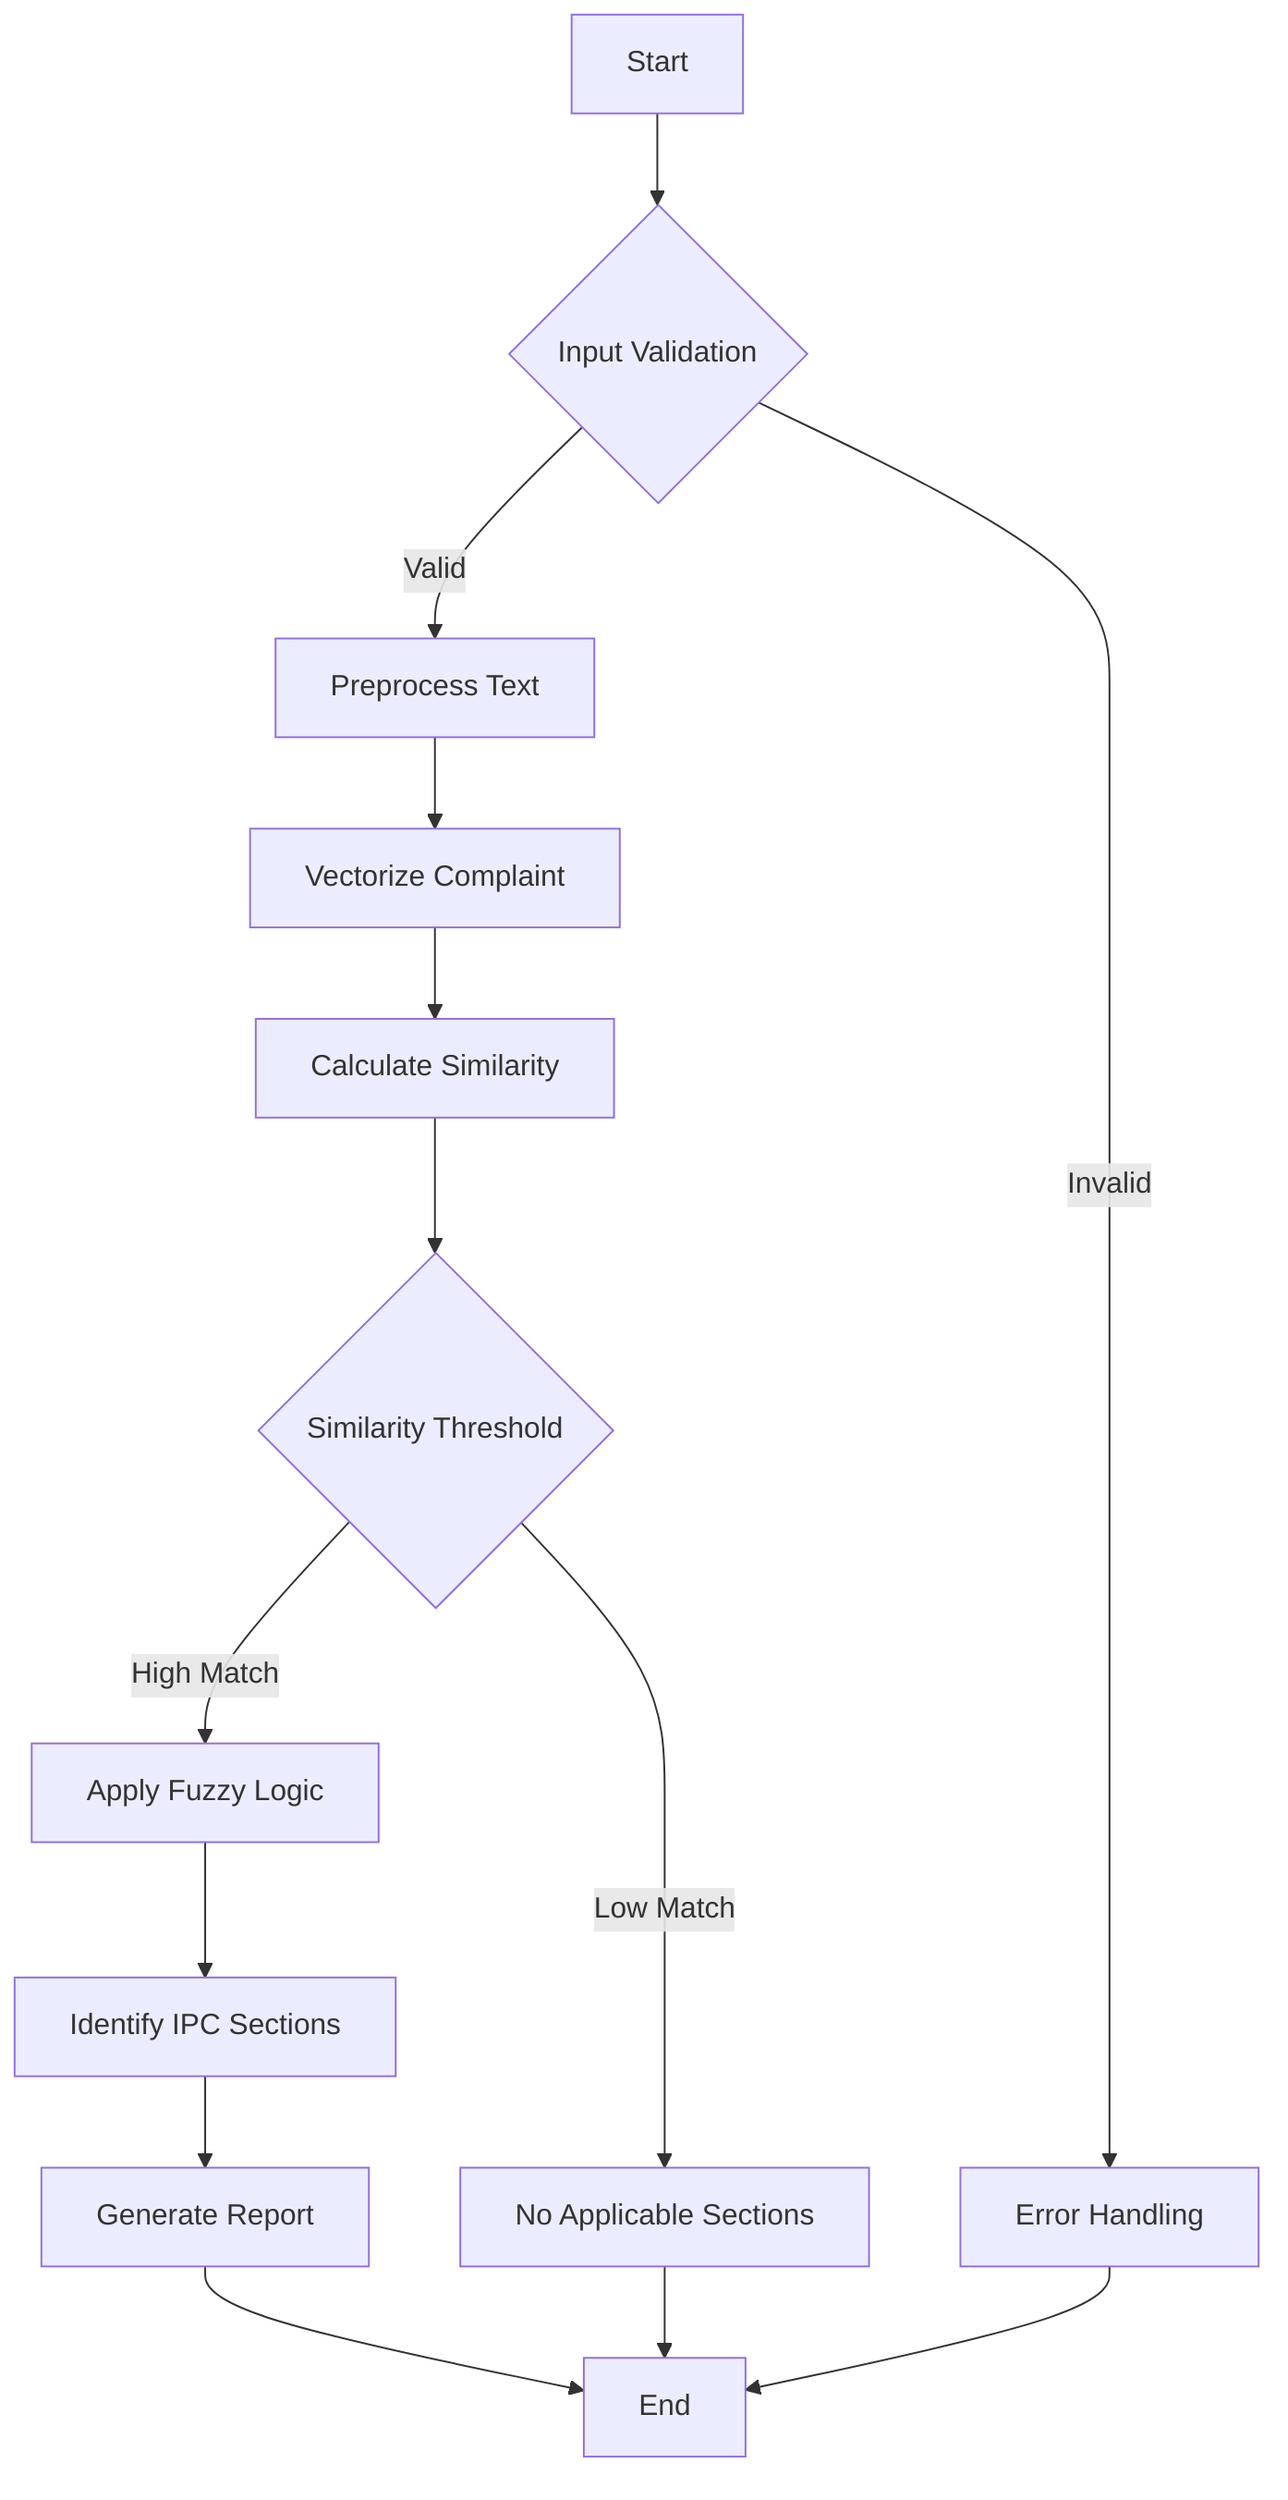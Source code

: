 flowchart TD
    A[Start] --> B{Input Validation}
    B -->|Valid| C[Preprocess Text]
    B -->|Invalid| H[Error Handling]
    
    C --> D[Vectorize Complaint]
    D --> E[Calculate Similarity]
    
    E --> F{Similarity Threshold}
    F -->|High Match| G[Apply Fuzzy Logic]
    F -->|Low Match| I[No Applicable Sections]
    
    G --> J[Identify IPC Sections]
    J --> K[Generate Report]
    K --> L[End]
    
    I --> L
    H --> L